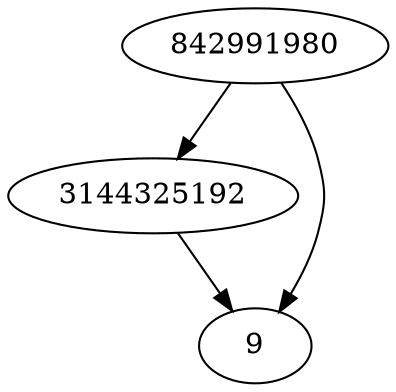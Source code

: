 strict digraph  {
3144325192;
9;
842991980;
3144325192 -> 9;
842991980 -> 9;
842991980 -> 3144325192;
}
